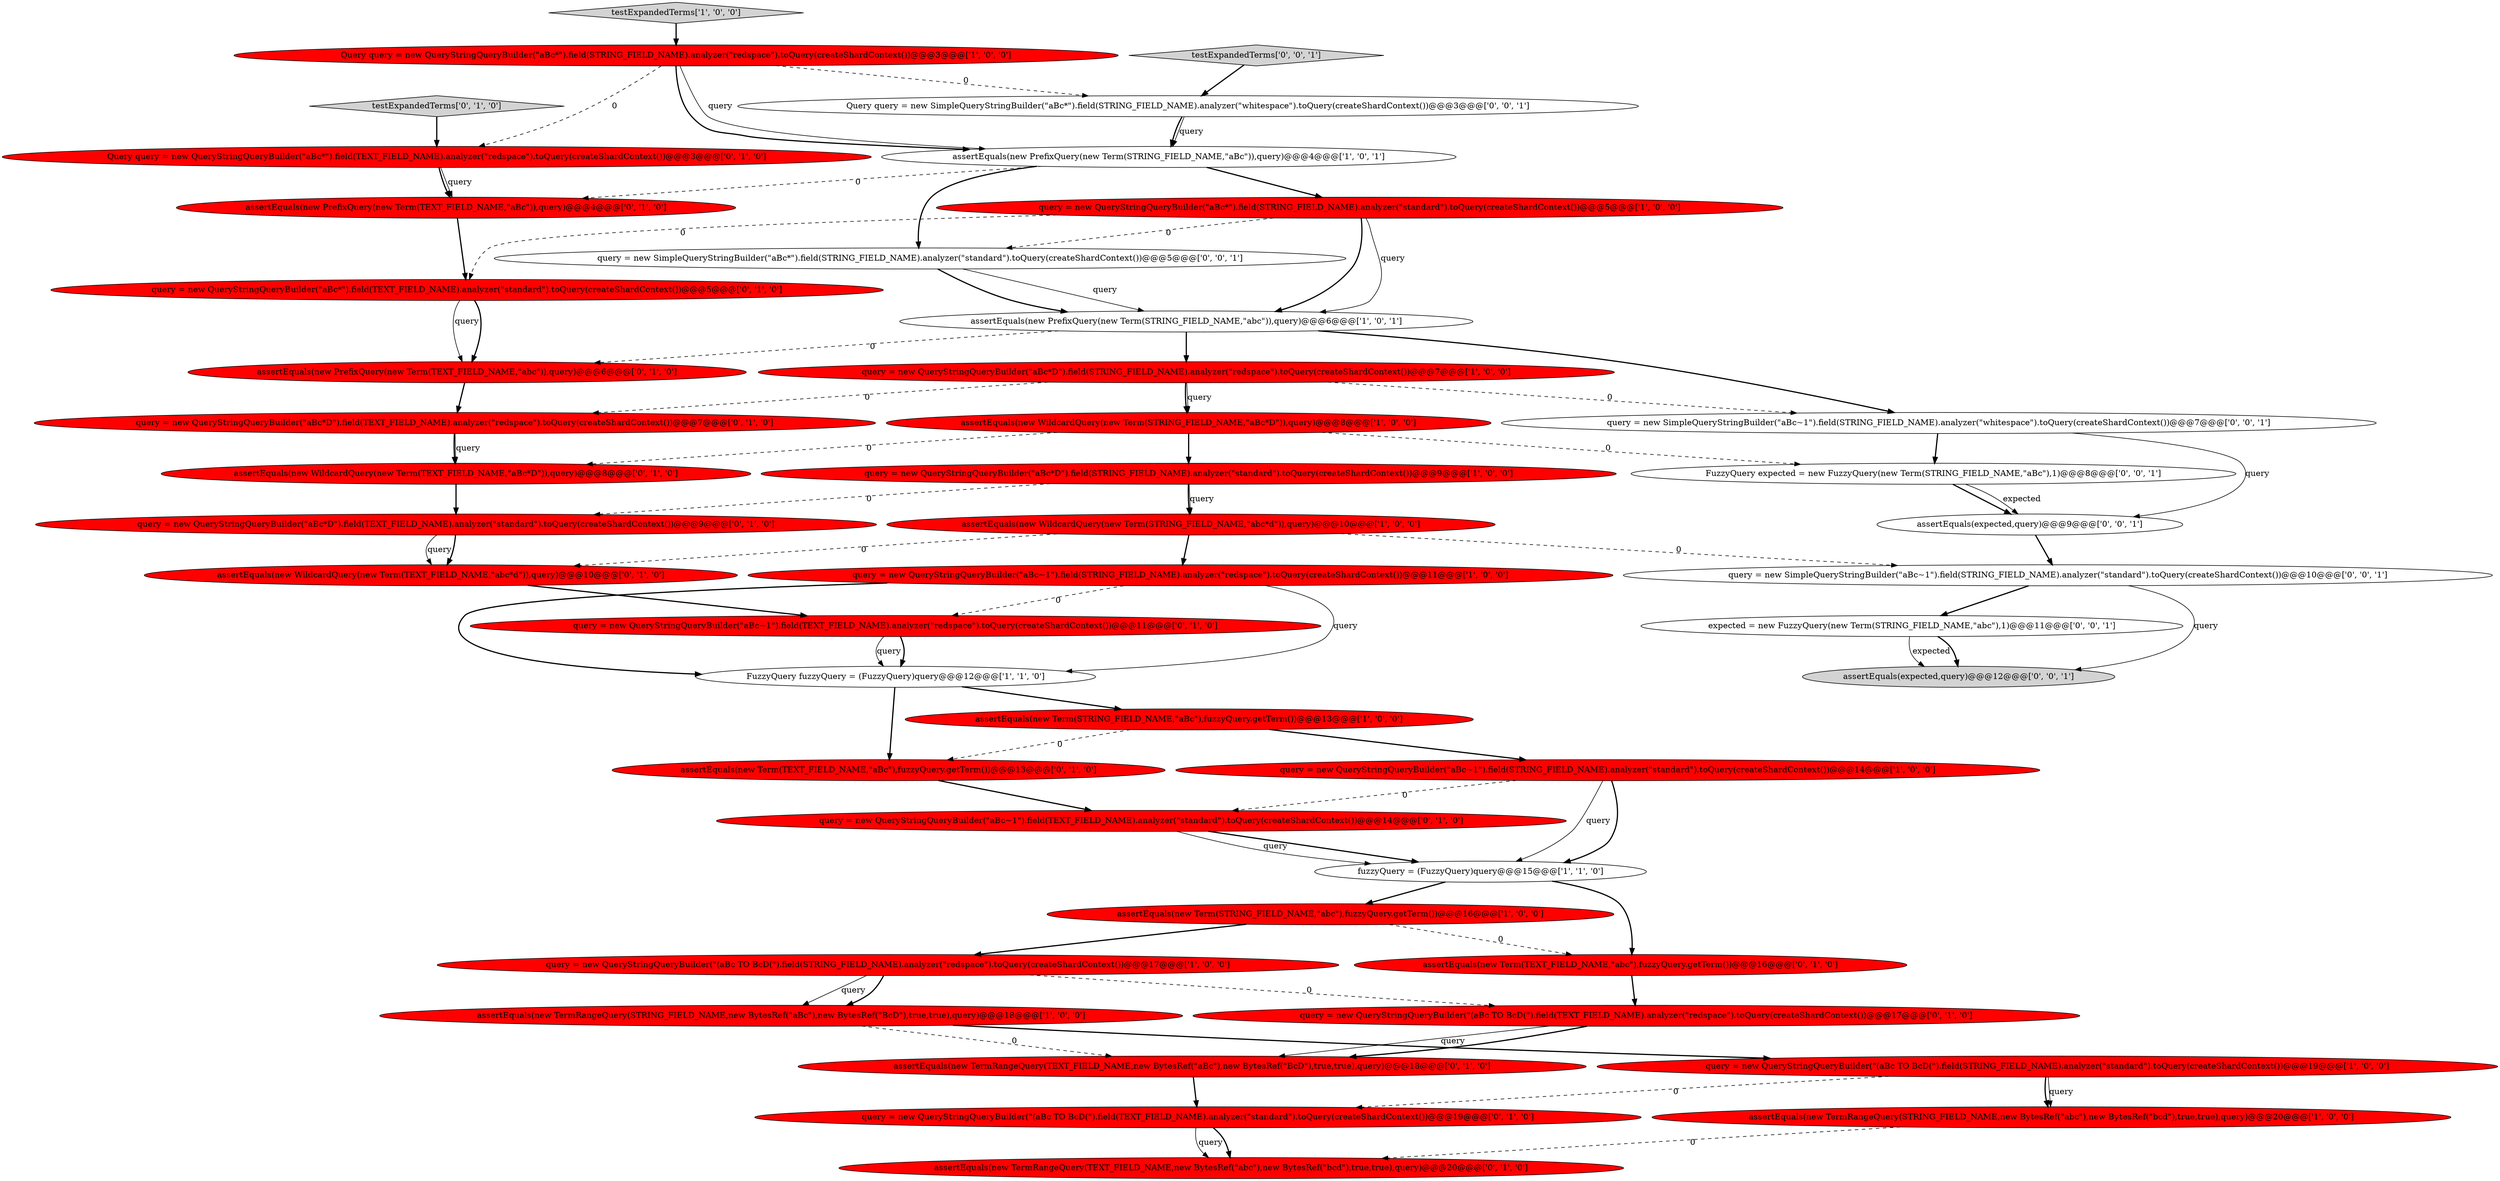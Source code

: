 digraph {
3 [style = filled, label = "FuzzyQuery fuzzyQuery = (FuzzyQuery)query@@@12@@@['1', '1', '0']", fillcolor = white, shape = ellipse image = "AAA0AAABBB1BBB"];
16 [style = filled, label = "query = new QueryStringQueryBuilder(\"aBc*D\").field(STRING_FIELD_NAME).analyzer(\"standard\").toQuery(createShardContext())@@@9@@@['1', '0', '0']", fillcolor = red, shape = ellipse image = "AAA1AAABBB1BBB"];
2 [style = filled, label = "Query query = new QueryStringQueryBuilder(\"aBc*\").field(STRING_FIELD_NAME).analyzer(\"redspace\").toQuery(createShardContext())@@@3@@@['1', '0', '0']", fillcolor = red, shape = ellipse image = "AAA1AAABBB1BBB"];
26 [style = filled, label = "assertEquals(new WildcardQuery(new Term(TEXT_FIELD_NAME,\"aBc*D\")),query)@@@8@@@['0', '1', '0']", fillcolor = red, shape = ellipse image = "AAA1AAABBB2BBB"];
44 [style = filled, label = "FuzzyQuery expected = new FuzzyQuery(new Term(STRING_FIELD_NAME,\"aBc\"),1)@@@8@@@['0', '0', '1']", fillcolor = white, shape = ellipse image = "AAA0AAABBB3BBB"];
14 [style = filled, label = "assertEquals(new WildcardQuery(new Term(STRING_FIELD_NAME,\"aBc*D\")),query)@@@8@@@['1', '0', '0']", fillcolor = red, shape = ellipse image = "AAA1AAABBB1BBB"];
40 [style = filled, label = "query = new SimpleQueryStringBuilder(\"aBc*\").field(STRING_FIELD_NAME).analyzer(\"standard\").toQuery(createShardContext())@@@5@@@['0', '0', '1']", fillcolor = white, shape = ellipse image = "AAA0AAABBB3BBB"];
25 [style = filled, label = "assertEquals(new Term(TEXT_FIELD_NAME,\"aBc\"),fuzzyQuery.getTerm())@@@13@@@['0', '1', '0']", fillcolor = red, shape = ellipse image = "AAA1AAABBB2BBB"];
19 [style = filled, label = "query = new QueryStringQueryBuilder(\"aBc~1\").field(TEXT_FIELD_NAME).analyzer(\"standard\").toQuery(createShardContext())@@@14@@@['0', '1', '0']", fillcolor = red, shape = ellipse image = "AAA1AAABBB2BBB"];
42 [style = filled, label = "expected = new FuzzyQuery(new Term(STRING_FIELD_NAME,\"abc\"),1)@@@11@@@['0', '0', '1']", fillcolor = white, shape = ellipse image = "AAA0AAABBB3BBB"];
33 [style = filled, label = "assertEquals(new PrefixQuery(new Term(TEXT_FIELD_NAME,\"aBc\")),query)@@@4@@@['0', '1', '0']", fillcolor = red, shape = ellipse image = "AAA1AAABBB2BBB"];
28 [style = filled, label = "assertEquals(new TermRangeQuery(TEXT_FIELD_NAME,new BytesRef(\"aBc\"),new BytesRef(\"BcD\"),true,true),query)@@@18@@@['0', '1', '0']", fillcolor = red, shape = ellipse image = "AAA1AAABBB2BBB"];
18 [style = filled, label = "assertEquals(new TermRangeQuery(STRING_FIELD_NAME,new BytesRef(\"aBc\"),new BytesRef(\"BcD\"),true,true),query)@@@18@@@['1', '0', '0']", fillcolor = red, shape = ellipse image = "AAA1AAABBB1BBB"];
1 [style = filled, label = "fuzzyQuery = (FuzzyQuery)query@@@15@@@['1', '1', '0']", fillcolor = white, shape = ellipse image = "AAA0AAABBB1BBB"];
0 [style = filled, label = "query = new QueryStringQueryBuilder(\"aBc~1\").field(STRING_FIELD_NAME).analyzer(\"standard\").toQuery(createShardContext())@@@14@@@['1', '0', '0']", fillcolor = red, shape = ellipse image = "AAA1AAABBB1BBB"];
17 [style = filled, label = "query = new QueryStringQueryBuilder(\"aBc~1\").field(STRING_FIELD_NAME).analyzer(\"redspace\").toQuery(createShardContext())@@@11@@@['1', '0', '0']", fillcolor = red, shape = ellipse image = "AAA1AAABBB1BBB"];
38 [style = filled, label = "testExpandedTerms['0', '0', '1']", fillcolor = lightgray, shape = diamond image = "AAA0AAABBB3BBB"];
29 [style = filled, label = "query = new QueryStringQueryBuilder(\"aBc*\").field(TEXT_FIELD_NAME).analyzer(\"standard\").toQuery(createShardContext())@@@5@@@['0', '1', '0']", fillcolor = red, shape = ellipse image = "AAA1AAABBB2BBB"];
31 [style = filled, label = "assertEquals(new PrefixQuery(new Term(TEXT_FIELD_NAME,\"abc\")),query)@@@6@@@['0', '1', '0']", fillcolor = red, shape = ellipse image = "AAA1AAABBB2BBB"];
12 [style = filled, label = "query = new QueryStringQueryBuilder(\"aBc*D\").field(STRING_FIELD_NAME).analyzer(\"redspace\").toQuery(createShardContext())@@@7@@@['1', '0', '0']", fillcolor = red, shape = ellipse image = "AAA1AAABBB1BBB"];
32 [style = filled, label = "query = new QueryStringQueryBuilder(\"aBc*D\").field(TEXT_FIELD_NAME).analyzer(\"standard\").toQuery(createShardContext())@@@9@@@['0', '1', '0']", fillcolor = red, shape = ellipse image = "AAA1AAABBB2BBB"];
39 [style = filled, label = "Query query = new SimpleQueryStringBuilder(\"aBc*\").field(STRING_FIELD_NAME).analyzer(\"whitespace\").toQuery(createShardContext())@@@3@@@['0', '0', '1']", fillcolor = white, shape = ellipse image = "AAA0AAABBB3BBB"];
10 [style = filled, label = "assertEquals(new PrefixQuery(new Term(STRING_FIELD_NAME,\"abc\")),query)@@@6@@@['1', '0', '1']", fillcolor = white, shape = ellipse image = "AAA0AAABBB1BBB"];
34 [style = filled, label = "Query query = new QueryStringQueryBuilder(\"aBc*\").field(TEXT_FIELD_NAME).analyzer(\"redspace\").toQuery(createShardContext())@@@3@@@['0', '1', '0']", fillcolor = red, shape = ellipse image = "AAA1AAABBB2BBB"];
11 [style = filled, label = "assertEquals(new Term(STRING_FIELD_NAME,\"abc\"),fuzzyQuery.getTerm())@@@16@@@['1', '0', '0']", fillcolor = red, shape = ellipse image = "AAA1AAABBB1BBB"];
21 [style = filled, label = "assertEquals(new WildcardQuery(new Term(TEXT_FIELD_NAME,\"abc*d\")),query)@@@10@@@['0', '1', '0']", fillcolor = red, shape = ellipse image = "AAA1AAABBB2BBB"];
35 [style = filled, label = "query = new QueryStringQueryBuilder(\"aBc*D\").field(TEXT_FIELD_NAME).analyzer(\"redspace\").toQuery(createShardContext())@@@7@@@['0', '1', '0']", fillcolor = red, shape = ellipse image = "AAA1AAABBB2BBB"];
41 [style = filled, label = "query = new SimpleQueryStringBuilder(\"aBc~1\").field(STRING_FIELD_NAME).analyzer(\"standard\").toQuery(createShardContext())@@@10@@@['0', '0', '1']", fillcolor = white, shape = ellipse image = "AAA0AAABBB3BBB"];
43 [style = filled, label = "assertEquals(expected,query)@@@12@@@['0', '0', '1']", fillcolor = lightgray, shape = ellipse image = "AAA0AAABBB3BBB"];
37 [style = filled, label = "query = new SimpleQueryStringBuilder(\"aBc~1\").field(STRING_FIELD_NAME).analyzer(\"whitespace\").toQuery(createShardContext())@@@7@@@['0', '0', '1']", fillcolor = white, shape = ellipse image = "AAA0AAABBB3BBB"];
6 [style = filled, label = "query = new QueryStringQueryBuilder(\"(aBc TO BcD(\").field(STRING_FIELD_NAME).analyzer(\"redspace\").toQuery(createShardContext())@@@17@@@['1', '0', '0']", fillcolor = red, shape = ellipse image = "AAA1AAABBB1BBB"];
22 [style = filled, label = "query = new QueryStringQueryBuilder(\"(aBc TO BcD(\").field(TEXT_FIELD_NAME).analyzer(\"redspace\").toQuery(createShardContext())@@@17@@@['0', '1', '0']", fillcolor = red, shape = ellipse image = "AAA1AAABBB2BBB"];
9 [style = filled, label = "query = new QueryStringQueryBuilder(\"(aBc TO BcD(\").field(STRING_FIELD_NAME).analyzer(\"standard\").toQuery(createShardContext())@@@19@@@['1', '0', '0']", fillcolor = red, shape = ellipse image = "AAA1AAABBB1BBB"];
20 [style = filled, label = "query = new QueryStringQueryBuilder(\"aBc~1\").field(TEXT_FIELD_NAME).analyzer(\"redspace\").toQuery(createShardContext())@@@11@@@['0', '1', '0']", fillcolor = red, shape = ellipse image = "AAA1AAABBB2BBB"];
4 [style = filled, label = "query = new QueryStringQueryBuilder(\"aBc*\").field(STRING_FIELD_NAME).analyzer(\"standard\").toQuery(createShardContext())@@@5@@@['1', '0', '0']", fillcolor = red, shape = ellipse image = "AAA1AAABBB1BBB"];
36 [style = filled, label = "assertEquals(expected,query)@@@9@@@['0', '0', '1']", fillcolor = white, shape = ellipse image = "AAA0AAABBB3BBB"];
8 [style = filled, label = "assertEquals(new Term(STRING_FIELD_NAME,\"aBc\"),fuzzyQuery.getTerm())@@@13@@@['1', '0', '0']", fillcolor = red, shape = ellipse image = "AAA1AAABBB1BBB"];
24 [style = filled, label = "assertEquals(new TermRangeQuery(TEXT_FIELD_NAME,new BytesRef(\"abc\"),new BytesRef(\"bcd\"),true,true),query)@@@20@@@['0', '1', '0']", fillcolor = red, shape = ellipse image = "AAA1AAABBB2BBB"];
15 [style = filled, label = "testExpandedTerms['1', '0', '0']", fillcolor = lightgray, shape = diamond image = "AAA0AAABBB1BBB"];
30 [style = filled, label = "testExpandedTerms['0', '1', '0']", fillcolor = lightgray, shape = diamond image = "AAA0AAABBB2BBB"];
5 [style = filled, label = "assertEquals(new WildcardQuery(new Term(STRING_FIELD_NAME,\"abc*d\")),query)@@@10@@@['1', '0', '0']", fillcolor = red, shape = ellipse image = "AAA1AAABBB1BBB"];
27 [style = filled, label = "assertEquals(new Term(TEXT_FIELD_NAME,\"abc\"),fuzzyQuery.getTerm())@@@16@@@['0', '1', '0']", fillcolor = red, shape = ellipse image = "AAA1AAABBB2BBB"];
13 [style = filled, label = "assertEquals(new PrefixQuery(new Term(STRING_FIELD_NAME,\"aBc\")),query)@@@4@@@['1', '0', '1']", fillcolor = white, shape = ellipse image = "AAA0AAABBB1BBB"];
23 [style = filled, label = "query = new QueryStringQueryBuilder(\"(aBc TO BcD(\").field(TEXT_FIELD_NAME).analyzer(\"standard\").toQuery(createShardContext())@@@19@@@['0', '1', '0']", fillcolor = red, shape = ellipse image = "AAA1AAABBB2BBB"];
7 [style = filled, label = "assertEquals(new TermRangeQuery(STRING_FIELD_NAME,new BytesRef(\"abc\"),new BytesRef(\"bcd\"),true,true),query)@@@20@@@['1', '0', '0']", fillcolor = red, shape = ellipse image = "AAA1AAABBB1BBB"];
16->32 [style = dashed, label="0"];
12->35 [style = dashed, label="0"];
0->19 [style = dashed, label="0"];
40->10 [style = solid, label="query"];
1->27 [style = bold, label=""];
6->18 [style = solid, label="query"];
9->7 [style = bold, label=""];
29->31 [style = solid, label="query"];
38->39 [style = bold, label=""];
14->26 [style = dashed, label="0"];
8->0 [style = bold, label=""];
42->43 [style = solid, label="expected"];
19->1 [style = bold, label=""];
31->35 [style = bold, label=""];
17->20 [style = dashed, label="0"];
10->12 [style = bold, label=""];
14->44 [style = dashed, label="0"];
25->19 [style = bold, label=""];
8->25 [style = dashed, label="0"];
5->41 [style = dashed, label="0"];
19->1 [style = solid, label="query"];
4->10 [style = solid, label="query"];
14->16 [style = bold, label=""];
35->26 [style = solid, label="query"];
26->32 [style = bold, label=""];
12->37 [style = dashed, label="0"];
36->41 [style = bold, label=""];
23->24 [style = solid, label="query"];
34->33 [style = bold, label=""];
10->31 [style = dashed, label="0"];
30->34 [style = bold, label=""];
20->3 [style = bold, label=""];
13->40 [style = bold, label=""];
5->17 [style = bold, label=""];
27->22 [style = bold, label=""];
9->23 [style = dashed, label="0"];
6->22 [style = dashed, label="0"];
1->11 [style = bold, label=""];
33->29 [style = bold, label=""];
41->43 [style = solid, label="query"];
16->5 [style = solid, label="query"];
22->28 [style = solid, label="query"];
37->36 [style = solid, label="query"];
2->39 [style = dashed, label="0"];
12->14 [style = bold, label=""];
18->9 [style = bold, label=""];
13->33 [style = dashed, label="0"];
4->10 [style = bold, label=""];
39->13 [style = bold, label=""];
6->18 [style = bold, label=""];
22->28 [style = bold, label=""];
2->13 [style = solid, label="query"];
28->23 [style = bold, label=""];
0->1 [style = bold, label=""];
3->8 [style = bold, label=""];
20->3 [style = solid, label="query"];
32->21 [style = solid, label="query"];
9->7 [style = solid, label="query"];
17->3 [style = bold, label=""];
16->5 [style = bold, label=""];
37->44 [style = bold, label=""];
5->21 [style = dashed, label="0"];
18->28 [style = dashed, label="0"];
39->13 [style = solid, label="query"];
11->27 [style = dashed, label="0"];
35->26 [style = bold, label=""];
10->37 [style = bold, label=""];
40->10 [style = bold, label=""];
15->2 [style = bold, label=""];
32->21 [style = bold, label=""];
44->36 [style = bold, label=""];
42->43 [style = bold, label=""];
44->36 [style = solid, label="expected"];
3->25 [style = bold, label=""];
11->6 [style = bold, label=""];
29->31 [style = bold, label=""];
2->13 [style = bold, label=""];
17->3 [style = solid, label="query"];
23->24 [style = bold, label=""];
21->20 [style = bold, label=""];
12->14 [style = solid, label="query"];
0->1 [style = solid, label="query"];
7->24 [style = dashed, label="0"];
2->34 [style = dashed, label="0"];
34->33 [style = solid, label="query"];
4->29 [style = dashed, label="0"];
4->40 [style = dashed, label="0"];
13->4 [style = bold, label=""];
41->42 [style = bold, label=""];
}
